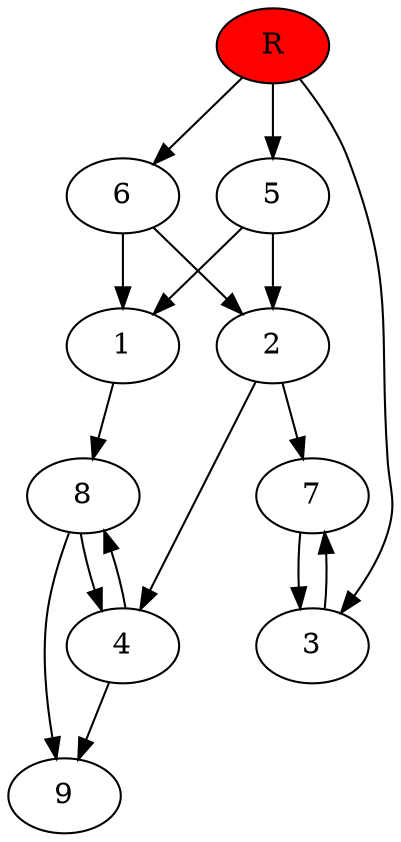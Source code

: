digraph prb31637 {
	1
	2
	3
	4
	5
	6
	7
	8
	R [fillcolor="#ff0000" style=filled]
	1 -> 8
	2 -> 4
	2 -> 7
	3 -> 7
	4 -> 8
	4 -> 9
	5 -> 1
	5 -> 2
	6 -> 1
	6 -> 2
	7 -> 3
	8 -> 4
	8 -> 9
	R -> 3
	R -> 5
	R -> 6
}
